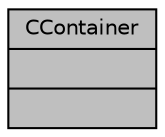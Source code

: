 digraph "CContainer"
{
 // LATEX_PDF_SIZE
  edge [fontname="Helvetica",fontsize="10",labelfontname="Helvetica",labelfontsize="10"];
  node [fontname="Helvetica",fontsize="10",shape=record];
  Node1 [label="{CContainer\n||}",height=0.2,width=0.4,color="black", fillcolor="grey75", style="filled", fontcolor="black",tooltip="CContainer class."];
}
